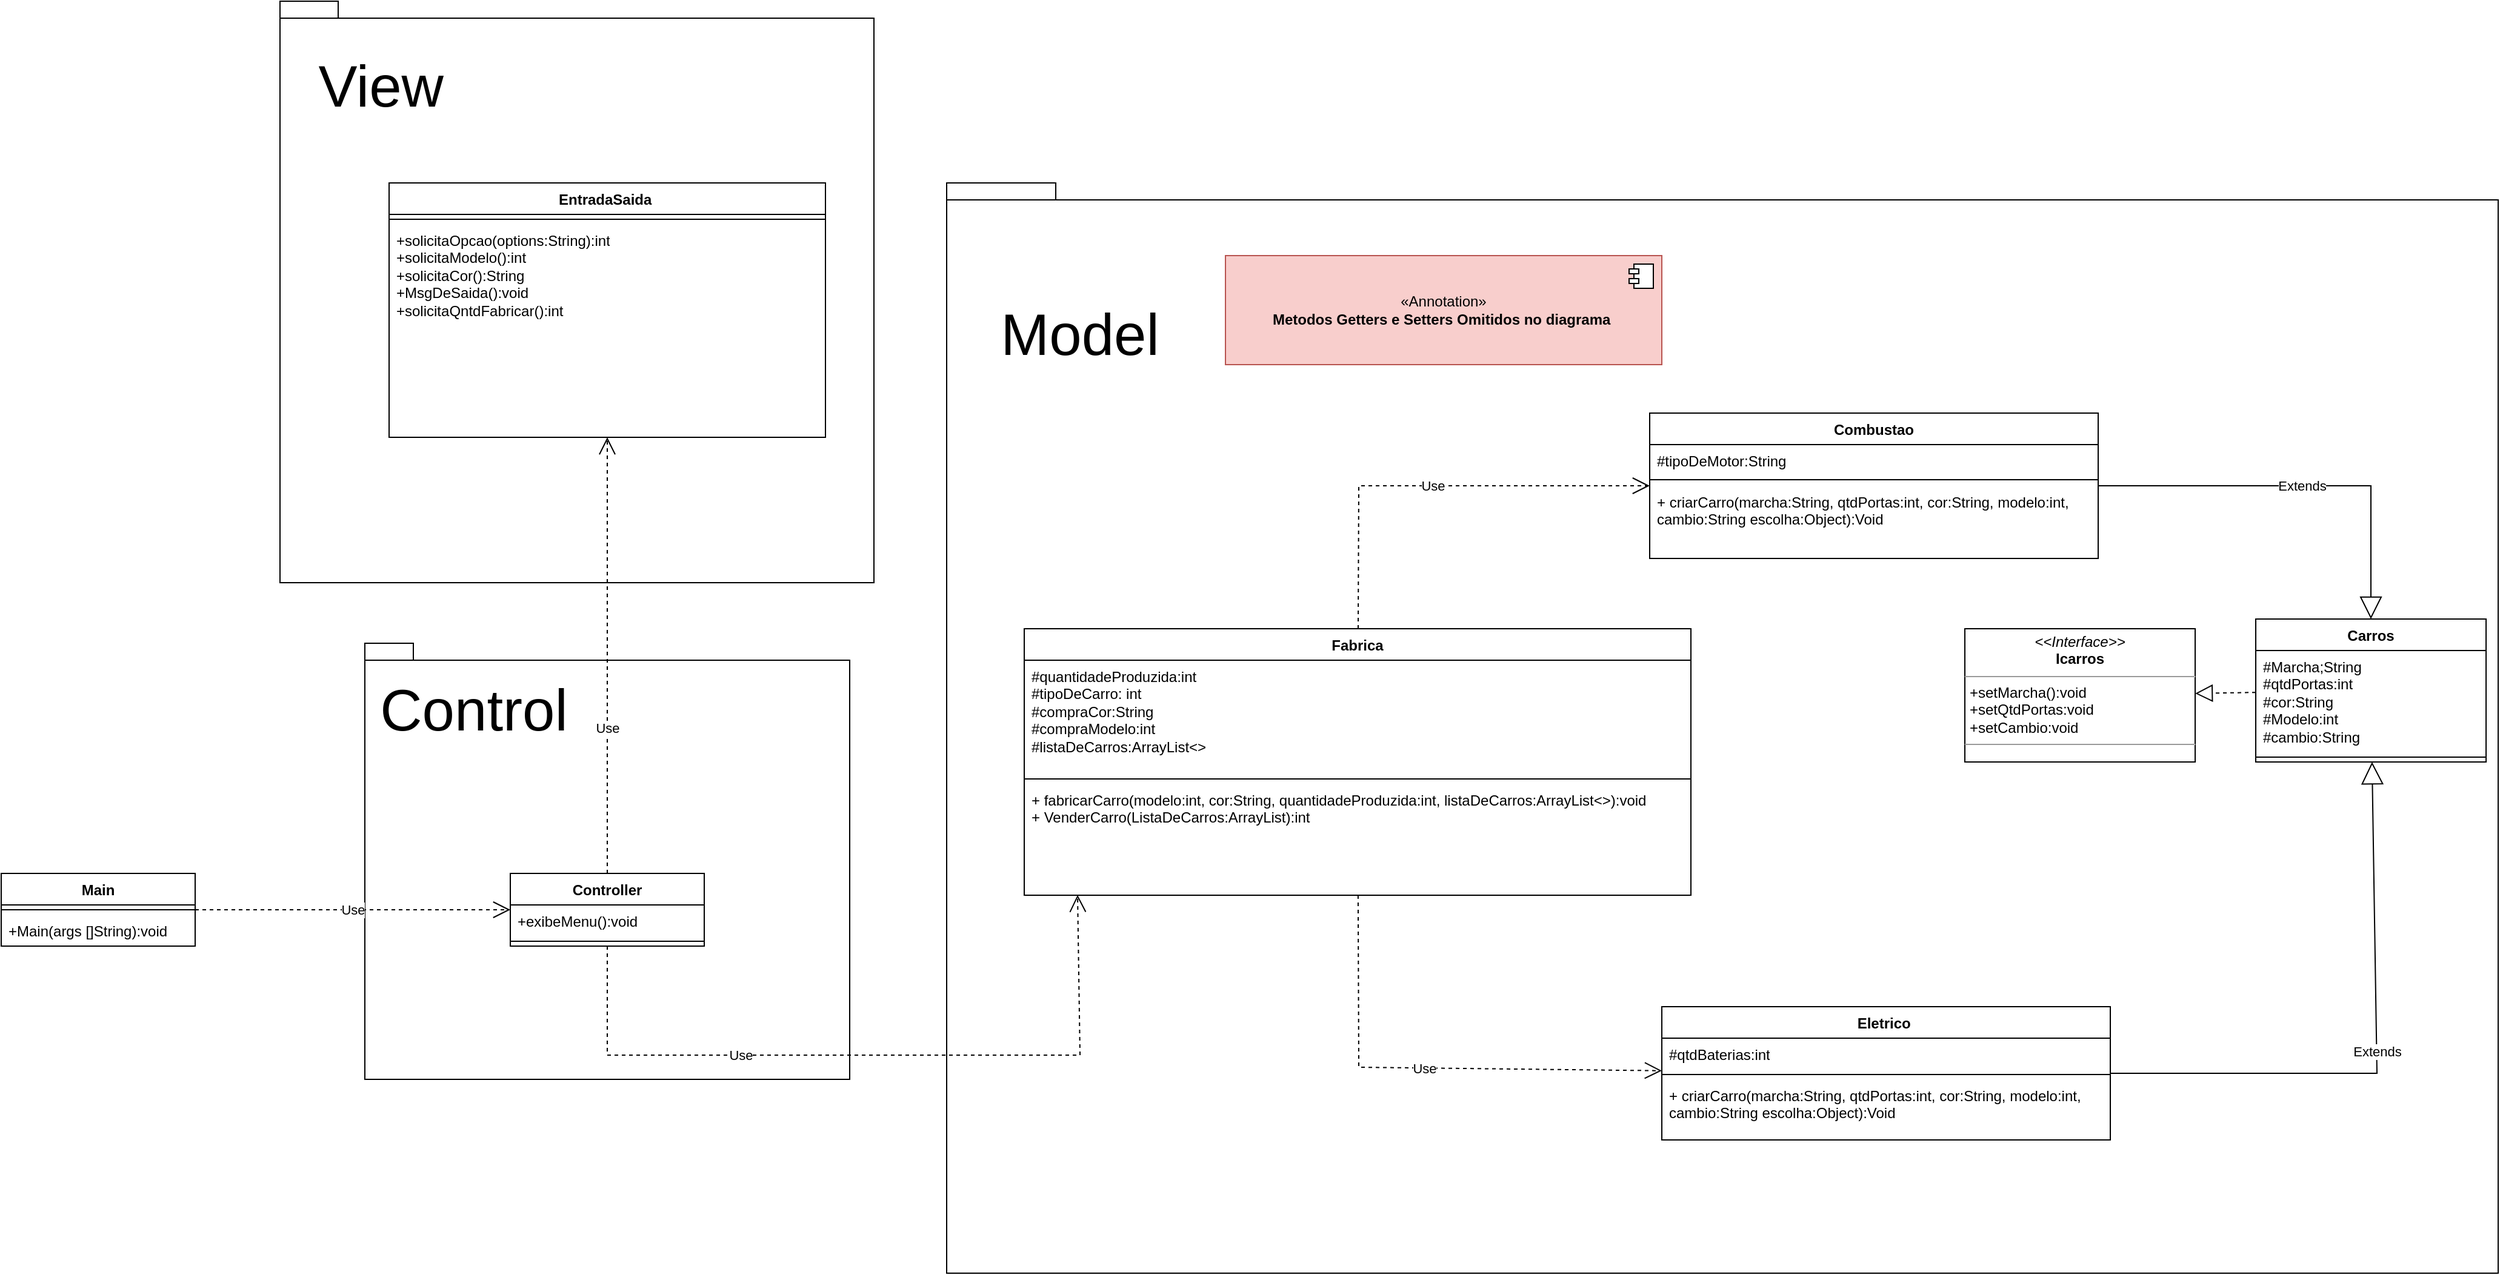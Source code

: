 <mxfile version="22.1.4" type="google">
  <diagram name="Página-1" id="KPBQ9tLO29jL8pKPuZaB">
    <mxGraphModel grid="1" page="1" gridSize="10" guides="1" tooltips="1" connect="1" arrows="1" fold="1" pageScale="1" pageWidth="827" pageHeight="1169" math="0" shadow="0">
      <root>
        <mxCell id="0" />
        <mxCell id="1" parent="0" />
        <mxCell id="jufehxCH-NKa4G_Ljy9m-1" value="" style="shape=folder;fontStyle=1;spacingTop=10;tabWidth=40;tabHeight=14;tabPosition=left;html=1;whiteSpace=wrap;" vertex="1" parent="1">
          <mxGeometry x="-1040" y="150" width="400" height="360" as="geometry" />
        </mxCell>
        <mxCell id="jufehxCH-NKa4G_Ljy9m-2" value="" style="shape=folder;fontStyle=1;spacingTop=10;tabWidth=40;tabHeight=14;tabPosition=left;html=1;whiteSpace=wrap;" vertex="1" parent="1">
          <mxGeometry x="-560" y="-230" width="1280" height="900" as="geometry" />
        </mxCell>
        <mxCell id="jufehxCH-NKa4G_Ljy9m-3" value="" style="shape=folder;fontStyle=1;spacingTop=10;tabWidth=40;tabHeight=14;tabPosition=left;html=1;whiteSpace=wrap;" vertex="1" parent="1">
          <mxGeometry x="-1110" y="-380" width="490" height="480" as="geometry" />
        </mxCell>
        <mxCell id="jufehxCH-NKa4G_Ljy9m-4" value="EntradaSaida&lt;span style=&quot;white-space: pre;&quot;&gt;&#x9;&lt;/span&gt;" style="swimlane;fontStyle=1;align=center;verticalAlign=top;childLayout=stackLayout;horizontal=1;startSize=26;horizontalStack=0;resizeParent=1;resizeParentMax=0;resizeLast=0;collapsible=1;marginBottom=0;whiteSpace=wrap;html=1;" vertex="1" parent="1">
          <mxGeometry x="-1020" y="-230" width="360" height="210" as="geometry" />
        </mxCell>
        <mxCell id="jufehxCH-NKa4G_Ljy9m-6" value="" style="line;strokeWidth=1;fillColor=none;align=left;verticalAlign=middle;spacingTop=-1;spacingLeft=3;spacingRight=3;rotatable=0;labelPosition=right;points=[];portConstraint=eastwest;strokeColor=inherit;" vertex="1" parent="jufehxCH-NKa4G_Ljy9m-4">
          <mxGeometry y="26" width="360" height="8" as="geometry" />
        </mxCell>
        <mxCell id="jufehxCH-NKa4G_Ljy9m-7" value="+solicitaOpcao(options:String):int&lt;br&gt;+solicitaModelo():int&lt;br&gt;+solicitaCor():String&lt;br&gt;+MsgDeSaida():void&amp;nbsp;&lt;br&gt;+solicitaQntdFabricar():int" style="text;strokeColor=none;fillColor=none;align=left;verticalAlign=top;spacingLeft=4;spacingRight=4;overflow=hidden;rotatable=0;points=[[0,0.5],[1,0.5]];portConstraint=eastwest;whiteSpace=wrap;html=1;" vertex="1" parent="jufehxCH-NKa4G_Ljy9m-4">
          <mxGeometry y="34" width="360" height="176" as="geometry" />
        </mxCell>
        <mxCell id="jufehxCH-NKa4G_Ljy9m-8" value="Controller" style="swimlane;fontStyle=1;align=center;verticalAlign=top;childLayout=stackLayout;horizontal=1;startSize=26;horizontalStack=0;resizeParent=1;resizeParentMax=0;resizeLast=0;collapsible=1;marginBottom=0;whiteSpace=wrap;html=1;" vertex="1" parent="1">
          <mxGeometry x="-920" y="340" width="160" height="60" as="geometry" />
        </mxCell>
        <mxCell id="jufehxCH-NKa4G_Ljy9m-9" value="+exibeMenu():void&amp;nbsp;" style="text;strokeColor=none;fillColor=none;align=left;verticalAlign=top;spacingLeft=4;spacingRight=4;overflow=hidden;rotatable=0;points=[[0,0.5],[1,0.5]];portConstraint=eastwest;whiteSpace=wrap;html=1;" vertex="1" parent="jufehxCH-NKa4G_Ljy9m-8">
          <mxGeometry y="26" width="160" height="26" as="geometry" />
        </mxCell>
        <mxCell id="jufehxCH-NKa4G_Ljy9m-10" value="" style="line;strokeWidth=1;fillColor=none;align=left;verticalAlign=middle;spacingTop=-1;spacingLeft=3;spacingRight=3;rotatable=0;labelPosition=right;points=[];portConstraint=eastwest;strokeColor=inherit;" vertex="1" parent="jufehxCH-NKa4G_Ljy9m-8">
          <mxGeometry y="52" width="160" height="8" as="geometry" />
        </mxCell>
        <mxCell id="jufehxCH-NKa4G_Ljy9m-12" value="Main" style="swimlane;fontStyle=1;align=center;verticalAlign=top;childLayout=stackLayout;horizontal=1;startSize=26;horizontalStack=0;resizeParent=1;resizeParentMax=0;resizeLast=0;collapsible=1;marginBottom=0;whiteSpace=wrap;html=1;" vertex="1" parent="1">
          <mxGeometry x="-1340" y="340" width="160" height="60" as="geometry" />
        </mxCell>
        <mxCell id="jufehxCH-NKa4G_Ljy9m-14" value="" style="line;strokeWidth=1;fillColor=none;align=left;verticalAlign=middle;spacingTop=-1;spacingLeft=3;spacingRight=3;rotatable=0;labelPosition=right;points=[];portConstraint=eastwest;strokeColor=inherit;" vertex="1" parent="jufehxCH-NKa4G_Ljy9m-12">
          <mxGeometry y="26" width="160" height="8" as="geometry" />
        </mxCell>
        <mxCell id="jufehxCH-NKa4G_Ljy9m-15" value="+Main(args []String):void" style="text;strokeColor=none;fillColor=none;align=left;verticalAlign=top;spacingLeft=4;spacingRight=4;overflow=hidden;rotatable=0;points=[[0,0.5],[1,0.5]];portConstraint=eastwest;whiteSpace=wrap;html=1;" vertex="1" parent="jufehxCH-NKa4G_Ljy9m-12">
          <mxGeometry y="34" width="160" height="26" as="geometry" />
        </mxCell>
        <mxCell id="jufehxCH-NKa4G_Ljy9m-16" value="Use" style="endArrow=open;endSize=12;dashed=1;html=1;rounded=0;" edge="1" parent="1" source="jufehxCH-NKa4G_Ljy9m-12" target="jufehxCH-NKa4G_Ljy9m-8">
          <mxGeometry width="160" relative="1" as="geometry">
            <mxPoint x="-820" y="310" as="sourcePoint" />
            <mxPoint x="-660" y="310" as="targetPoint" />
          </mxGeometry>
        </mxCell>
        <mxCell id="jufehxCH-NKa4G_Ljy9m-18" value="Use" style="endArrow=open;endSize=12;dashed=1;html=1;rounded=0;" edge="1" parent="1" source="jufehxCH-NKa4G_Ljy9m-8" target="jufehxCH-NKa4G_Ljy9m-7">
          <mxGeometry x="-0.333" width="160" relative="1" as="geometry">
            <mxPoint x="-860" y="90" as="sourcePoint" />
            <mxPoint x="-700" y="90" as="targetPoint" />
            <mxPoint as="offset" />
          </mxGeometry>
        </mxCell>
        <mxCell id="jufehxCH-NKa4G_Ljy9m-19" value="&lt;font style=&quot;font-size: 48px;&quot;&gt;View&amp;nbsp;&lt;/font&gt;" style="text;html=1;strokeColor=none;fillColor=none;align=center;verticalAlign=middle;whiteSpace=wrap;rounded=0;" vertex="1" parent="1">
          <mxGeometry x="-1070" y="-350" width="100" height="80" as="geometry" />
        </mxCell>
        <mxCell id="jufehxCH-NKa4G_Ljy9m-20" value="&lt;font style=&quot;font-size: 48px;&quot;&gt;Control&lt;/font&gt;" style="text;html=1;strokeColor=none;fillColor=none;align=center;verticalAlign=middle;whiteSpace=wrap;rounded=0;" vertex="1" parent="1">
          <mxGeometry x="-980" y="190" width="60" height="30" as="geometry" />
        </mxCell>
        <mxCell id="jufehxCH-NKa4G_Ljy9m-21" value="&lt;font style=&quot;font-size: 48px;&quot;&gt;Model&lt;/font&gt;" style="text;html=1;strokeColor=none;fillColor=none;align=center;verticalAlign=middle;whiteSpace=wrap;rounded=0;" vertex="1" parent="1">
          <mxGeometry x="-480" y="-120" width="60" height="30" as="geometry" />
        </mxCell>
        <mxCell id="jufehxCH-NKa4G_Ljy9m-22" style="edgeStyle=orthogonalEdgeStyle;rounded=0;orthogonalLoop=1;jettySize=auto;html=1;exitX=0.5;exitY=1;exitDx=0;exitDy=0;" edge="1" parent="1" source="jufehxCH-NKa4G_Ljy9m-21" target="jufehxCH-NKa4G_Ljy9m-21">
          <mxGeometry relative="1" as="geometry" />
        </mxCell>
        <mxCell id="jufehxCH-NKa4G_Ljy9m-29" value="Fabrica" style="swimlane;fontStyle=1;align=center;verticalAlign=top;childLayout=stackLayout;horizontal=1;startSize=26;horizontalStack=0;resizeParent=1;resizeParentMax=0;resizeLast=0;collapsible=1;marginBottom=0;whiteSpace=wrap;html=1;" vertex="1" parent="1">
          <mxGeometry x="-496" y="138" width="550" height="220" as="geometry" />
        </mxCell>
        <mxCell id="jufehxCH-NKa4G_Ljy9m-30" value="#quantidadeProduzida:int&lt;br&gt;#tipoDeCarro: int&amp;nbsp;&lt;br&gt;#compraCor:String&lt;br style=&quot;border-color: var(--border-color);&quot;&gt;#compraModelo:int&lt;br&gt;#listaDeCarros:ArrayList&amp;lt;&amp;gt;" style="text;strokeColor=none;fillColor=none;align=left;verticalAlign=top;spacingLeft=4;spacingRight=4;overflow=hidden;rotatable=0;points=[[0,0.5],[1,0.5]];portConstraint=eastwest;whiteSpace=wrap;html=1;" vertex="1" parent="jufehxCH-NKa4G_Ljy9m-29">
          <mxGeometry y="26" width="550" height="94" as="geometry" />
        </mxCell>
        <mxCell id="jufehxCH-NKa4G_Ljy9m-31" value="" style="line;strokeWidth=1;fillColor=none;align=left;verticalAlign=middle;spacingTop=-1;spacingLeft=3;spacingRight=3;rotatable=0;labelPosition=right;points=[];portConstraint=eastwest;strokeColor=inherit;" vertex="1" parent="jufehxCH-NKa4G_Ljy9m-29">
          <mxGeometry y="120" width="550" height="8" as="geometry" />
        </mxCell>
        <mxCell id="jufehxCH-NKa4G_Ljy9m-32" value="+ fabricarCarro(modelo:int, cor:String, quantidadeProduzida:int, listaDeCarros:ArrayList&amp;lt;&amp;gt;):void&lt;br&gt;+ VenderCarro(ListaDeCarros:ArrayList):int&lt;br&gt;" style="text;strokeColor=none;fillColor=none;align=left;verticalAlign=top;spacingLeft=4;spacingRight=4;overflow=hidden;rotatable=0;points=[[0,0.5],[1,0.5]];portConstraint=eastwest;whiteSpace=wrap;html=1;" vertex="1" parent="jufehxCH-NKa4G_Ljy9m-29">
          <mxGeometry y="128" width="550" height="92" as="geometry" />
        </mxCell>
        <mxCell id="jufehxCH-NKa4G_Ljy9m-69" value="Use" style="endArrow=open;endSize=12;dashed=1;html=1;rounded=0;entryX=0.08;entryY=0.997;entryDx=0;entryDy=0;entryPerimeter=0;" edge="1" parent="1" source="jufehxCH-NKa4G_Ljy9m-8" target="jufehxCH-NKa4G_Ljy9m-32">
          <mxGeometry x="-0.347" width="160" relative="1" as="geometry">
            <mxPoint x="-630" y="270" as="sourcePoint" />
            <mxPoint x="-450" y="370" as="targetPoint" />
            <Array as="points">
              <mxPoint x="-840" y="490" />
              <mxPoint x="-450" y="490" />
            </Array>
            <mxPoint as="offset" />
          </mxGeometry>
        </mxCell>
        <mxCell id="jufehxCH-NKa4G_Ljy9m-74" value="Carros" style="swimlane;fontStyle=1;align=center;verticalAlign=top;childLayout=stackLayout;horizontal=1;startSize=26;horizontalStack=0;resizeParent=1;resizeParentMax=0;resizeLast=0;collapsible=1;marginBottom=0;whiteSpace=wrap;html=1;" vertex="1" parent="1">
          <mxGeometry x="520" y="130" width="190" height="118" as="geometry" />
        </mxCell>
        <mxCell id="jufehxCH-NKa4G_Ljy9m-75" value="#Marcha;String&lt;br&gt;#qtdPortas:int&lt;br&gt;#cor:String&lt;br style=&quot;border-color: var(--border-color);&quot;&gt;#Modelo:int&amp;nbsp;&lt;br&gt;#cambio:String" style="text;strokeColor=none;fillColor=none;align=left;verticalAlign=top;spacingLeft=4;spacingRight=4;overflow=hidden;rotatable=0;points=[[0,0.5],[1,0.5]];portConstraint=eastwest;whiteSpace=wrap;html=1;" vertex="1" parent="jufehxCH-NKa4G_Ljy9m-74">
          <mxGeometry y="26" width="190" height="84" as="geometry" />
        </mxCell>
        <mxCell id="jufehxCH-NKa4G_Ljy9m-76" value="" style="line;strokeWidth=1;fillColor=none;align=left;verticalAlign=middle;spacingTop=-1;spacingLeft=3;spacingRight=3;rotatable=0;labelPosition=right;points=[];portConstraint=eastwest;strokeColor=inherit;" vertex="1" parent="jufehxCH-NKa4G_Ljy9m-74">
          <mxGeometry y="110" width="190" height="8" as="geometry" />
        </mxCell>
        <mxCell id="jufehxCH-NKa4G_Ljy9m-89" value="Combustao" style="swimlane;fontStyle=1;align=center;verticalAlign=top;childLayout=stackLayout;horizontal=1;startSize=26;horizontalStack=0;resizeParent=1;resizeParentMax=0;resizeLast=0;collapsible=1;marginBottom=0;whiteSpace=wrap;html=1;" vertex="1" parent="1">
          <mxGeometry x="20" y="-40" width="370" height="120" as="geometry" />
        </mxCell>
        <mxCell id="jufehxCH-NKa4G_Ljy9m-90" value="#tipoDeMotor:String" style="text;strokeColor=none;fillColor=none;align=left;verticalAlign=top;spacingLeft=4;spacingRight=4;overflow=hidden;rotatable=0;points=[[0,0.5],[1,0.5]];portConstraint=eastwest;whiteSpace=wrap;html=1;" vertex="1" parent="jufehxCH-NKa4G_Ljy9m-89">
          <mxGeometry y="26" width="370" height="24" as="geometry" />
        </mxCell>
        <mxCell id="jufehxCH-NKa4G_Ljy9m-91" value="" style="line;strokeWidth=1;fillColor=none;align=left;verticalAlign=middle;spacingTop=-1;spacingLeft=3;spacingRight=3;rotatable=0;labelPosition=right;points=[];portConstraint=eastwest;strokeColor=inherit;" vertex="1" parent="jufehxCH-NKa4G_Ljy9m-89">
          <mxGeometry y="50" width="370" height="10" as="geometry" />
        </mxCell>
        <mxCell id="jufehxCH-NKa4G_Ljy9m-77" value="+ criarCarro(marcha:String, qtdPortas:int, cor:String, modelo:int, cambio:String escolha:Object):Void" style="text;strokeColor=none;fillColor=none;align=left;verticalAlign=top;spacingLeft=4;spacingRight=4;overflow=hidden;rotatable=0;points=[[0,0.5],[1,0.5]];portConstraint=eastwest;whiteSpace=wrap;html=1;" vertex="1" parent="jufehxCH-NKa4G_Ljy9m-89">
          <mxGeometry y="60" width="370" height="60" as="geometry" />
        </mxCell>
        <mxCell id="jufehxCH-NKa4G_Ljy9m-93" value="Eletrico&amp;nbsp;" style="swimlane;fontStyle=1;align=center;verticalAlign=top;childLayout=stackLayout;horizontal=1;startSize=26;horizontalStack=0;resizeParent=1;resizeParentMax=0;resizeLast=0;collapsible=1;marginBottom=0;whiteSpace=wrap;html=1;" vertex="1" parent="1">
          <mxGeometry x="30" y="450" width="370" height="110" as="geometry" />
        </mxCell>
        <mxCell id="jufehxCH-NKa4G_Ljy9m-94" value="#qtdBaterias:int&lt;br&gt;" style="text;strokeColor=none;fillColor=none;align=left;verticalAlign=top;spacingLeft=4;spacingRight=4;overflow=hidden;rotatable=0;points=[[0,0.5],[1,0.5]];portConstraint=eastwest;whiteSpace=wrap;html=1;" vertex="1" parent="jufehxCH-NKa4G_Ljy9m-93">
          <mxGeometry y="26" width="370" height="26" as="geometry" />
        </mxCell>
        <mxCell id="jufehxCH-NKa4G_Ljy9m-95" value="" style="line;strokeWidth=1;fillColor=none;align=left;verticalAlign=middle;spacingTop=-1;spacingLeft=3;spacingRight=3;rotatable=0;labelPosition=right;points=[];portConstraint=eastwest;strokeColor=inherit;" vertex="1" parent="jufehxCH-NKa4G_Ljy9m-93">
          <mxGeometry y="52" width="370" height="8" as="geometry" />
        </mxCell>
        <mxCell id="quoUUZYrS3nmsDGDMBFG-1" value="+ criarCarro(marcha:String, qtdPortas:int, cor:String, modelo:int, cambio:String escolha:Object):Void" style="text;strokeColor=none;fillColor=none;align=left;verticalAlign=top;spacingLeft=4;spacingRight=4;overflow=hidden;rotatable=0;points=[[0,0.5],[1,0.5]];portConstraint=eastwest;whiteSpace=wrap;html=1;" vertex="1" parent="jufehxCH-NKa4G_Ljy9m-93">
          <mxGeometry y="60" width="370" height="50" as="geometry" />
        </mxCell>
        <mxCell id="jufehxCH-NKa4G_Ljy9m-97" value="Extends" style="endArrow=block;endSize=16;endFill=0;html=1;rounded=0;" edge="1" parent="1" source="jufehxCH-NKa4G_Ljy9m-89" target="jufehxCH-NKa4G_Ljy9m-74">
          <mxGeometry width="160" relative="1" as="geometry">
            <mxPoint x="340" y="60" as="sourcePoint" />
            <mxPoint x="500" y="60" as="targetPoint" />
            <Array as="points">
              <mxPoint x="615" y="20" />
            </Array>
          </mxGeometry>
        </mxCell>
        <mxCell id="jufehxCH-NKa4G_Ljy9m-98" value="Extends" style="endArrow=block;endSize=16;endFill=0;html=1;rounded=0;" edge="1" parent="1" source="jufehxCH-NKa4G_Ljy9m-93" target="jufehxCH-NKa4G_Ljy9m-74">
          <mxGeometry width="160" relative="1" as="geometry">
            <mxPoint x="350" y="330" as="sourcePoint" />
            <mxPoint x="510" y="330" as="targetPoint" />
            <Array as="points">
              <mxPoint x="620" y="505" />
            </Array>
          </mxGeometry>
        </mxCell>
        <mxCell id="jufehxCH-NKa4G_Ljy9m-99" value="Use" style="endArrow=open;endSize=12;dashed=1;html=1;rounded=0;" edge="1" parent="1" source="jufehxCH-NKa4G_Ljy9m-29" target="jufehxCH-NKa4G_Ljy9m-93">
          <mxGeometry width="160" relative="1" as="geometry">
            <mxPoint x="30" y="300" as="sourcePoint" />
            <mxPoint x="190" y="300" as="targetPoint" />
            <Array as="points">
              <mxPoint x="-220" y="500" />
            </Array>
          </mxGeometry>
        </mxCell>
        <mxCell id="jufehxCH-NKa4G_Ljy9m-100" value="Use" style="endArrow=open;endSize=12;dashed=1;html=1;rounded=0;" edge="1" parent="1" source="jufehxCH-NKa4G_Ljy9m-29" target="jufehxCH-NKa4G_Ljy9m-89">
          <mxGeometry width="160" relative="1" as="geometry">
            <mxPoint x="60" y="30" as="sourcePoint" />
            <mxPoint x="220" y="30" as="targetPoint" />
            <Array as="points">
              <mxPoint x="-220" y="20" />
            </Array>
          </mxGeometry>
        </mxCell>
        <mxCell id="jufehxCH-NKa4G_Ljy9m-102" value="&lt;p style=&quot;margin:0px;margin-top:4px;text-align:center;&quot;&gt;&lt;i&gt;&amp;lt;&amp;lt;Interface&amp;gt;&amp;gt;&lt;/i&gt;&lt;br&gt;&lt;b&gt;Icarros&lt;/b&gt;&lt;/p&gt;&lt;hr size=&quot;1&quot;&gt;&lt;p style=&quot;margin:0px;margin-left:4px;&quot;&gt;+setMarcha():void&lt;br&gt;&lt;/p&gt;&lt;p style=&quot;margin:0px;margin-left:4px;&quot;&gt;+setQtdPortas:void&lt;/p&gt;&lt;p style=&quot;margin:0px;margin-left:4px;&quot;&gt;+setCambio:void&lt;/p&gt;&lt;hr size=&quot;1&quot;&gt;&lt;p style=&quot;margin:0px;margin-left:4px;&quot;&gt;&lt;br&gt;&lt;br&gt;&lt;/p&gt;" style="verticalAlign=top;align=left;overflow=fill;fontSize=12;fontFamily=Helvetica;html=1;whiteSpace=wrap;" vertex="1" parent="1">
          <mxGeometry x="280" y="138" width="190" height="110" as="geometry" />
        </mxCell>
        <mxCell id="jufehxCH-NKa4G_Ljy9m-104" value="" style="endArrow=block;dashed=1;endFill=0;endSize=12;html=1;rounded=0;" edge="1" parent="1" source="jufehxCH-NKa4G_Ljy9m-74" target="jufehxCH-NKa4G_Ljy9m-102">
          <mxGeometry width="160" relative="1" as="geometry">
            <mxPoint x="620" y="290" as="sourcePoint" />
            <mxPoint x="780" y="290" as="targetPoint" />
          </mxGeometry>
        </mxCell>
        <mxCell id="jufehxCH-NKa4G_Ljy9m-109" value="«Annotation»&lt;br&gt;&lt;b&gt;Metodos Getters e Setters Omitidos no diagrama&amp;nbsp;&lt;/b&gt;" style="html=1;dropTarget=0;whiteSpace=wrap;fillColor=#f8cecc;strokeColor=#b85450;" vertex="1" parent="1">
          <mxGeometry x="-330" y="-170" width="360" height="90" as="geometry" />
        </mxCell>
        <mxCell id="jufehxCH-NKa4G_Ljy9m-110" value="" style="shape=module;jettyWidth=8;jettyHeight=4;" vertex="1" parent="jufehxCH-NKa4G_Ljy9m-109">
          <mxGeometry x="1" width="20" height="20" relative="1" as="geometry">
            <mxPoint x="-27" y="7" as="offset" />
          </mxGeometry>
        </mxCell>
      </root>
    </mxGraphModel>
  </diagram>
</mxfile>
